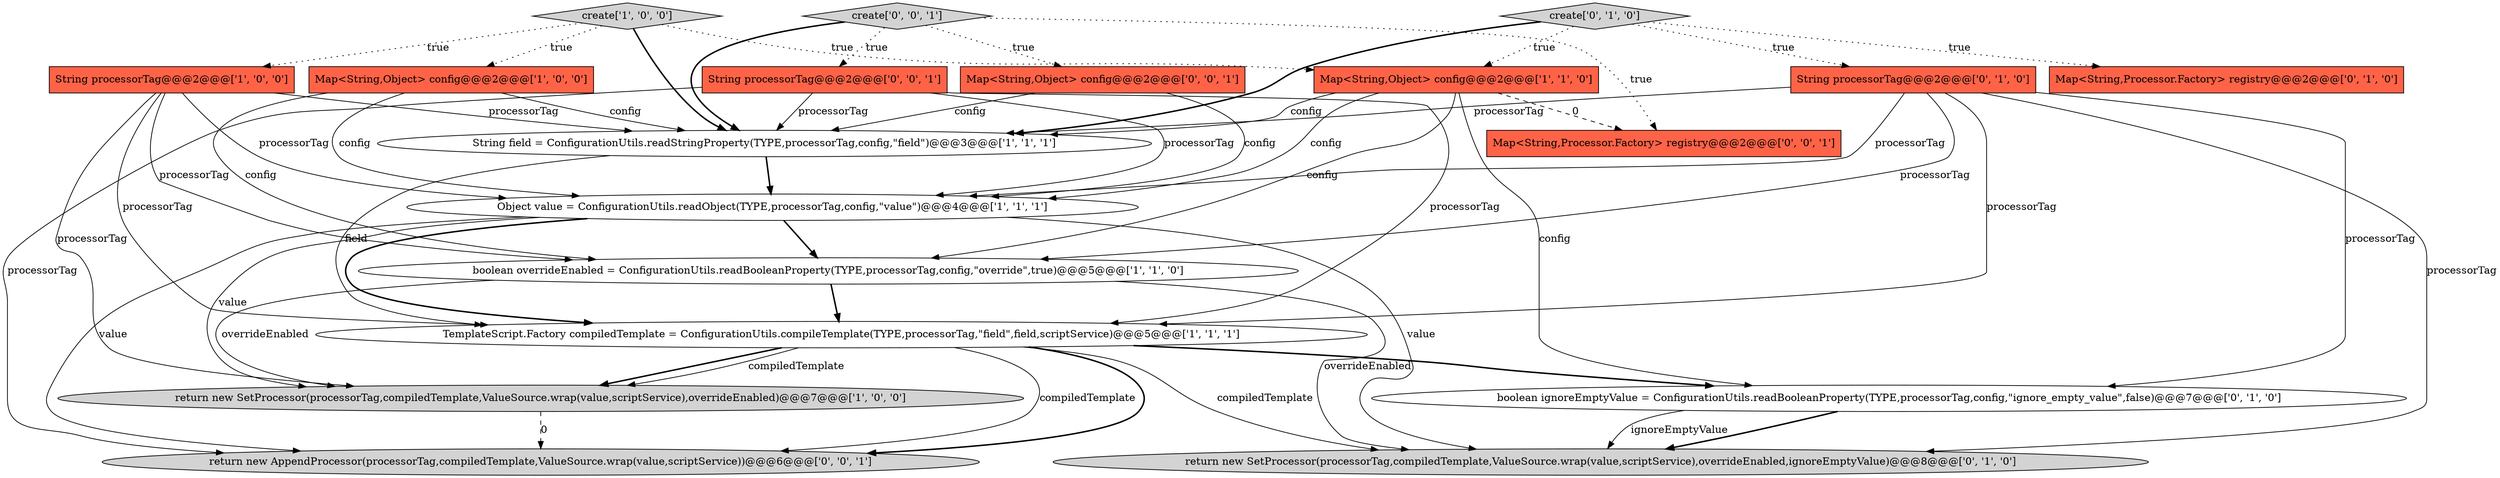 digraph {
6 [style = filled, label = "Map<String,Object> config@@@2@@@['1', '1', '0']", fillcolor = tomato, shape = box image = "AAA0AAABBB1BBB"];
4 [style = filled, label = "Map<String,Object> config@@@2@@@['1', '0', '0']", fillcolor = tomato, shape = box image = "AAA0AAABBB1BBB"];
7 [style = filled, label = "create['1', '0', '0']", fillcolor = lightgray, shape = diamond image = "AAA0AAABBB1BBB"];
13 [style = filled, label = "return new SetProcessor(processorTag,compiledTemplate,ValueSource.wrap(value,scriptService),overrideEnabled,ignoreEmptyValue)@@@8@@@['0', '1', '0']", fillcolor = lightgray, shape = ellipse image = "AAA1AAABBB2BBB"];
15 [style = filled, label = "String processorTag@@@2@@@['0', '0', '1']", fillcolor = tomato, shape = box image = "AAA0AAABBB3BBB"];
8 [style = filled, label = "Object value = ConfigurationUtils.readObject(TYPE,processorTag,config,\"value\")@@@4@@@['1', '1', '1']", fillcolor = white, shape = ellipse image = "AAA0AAABBB1BBB"];
2 [style = filled, label = "boolean overrideEnabled = ConfigurationUtils.readBooleanProperty(TYPE,processorTag,config,\"override\",true)@@@5@@@['1', '1', '0']", fillcolor = white, shape = ellipse image = "AAA0AAABBB1BBB"];
0 [style = filled, label = "String field = ConfigurationUtils.readStringProperty(TYPE,processorTag,config,\"field\")@@@3@@@['1', '1', '1']", fillcolor = white, shape = ellipse image = "AAA0AAABBB1BBB"];
5 [style = filled, label = "TemplateScript.Factory compiledTemplate = ConfigurationUtils.compileTemplate(TYPE,processorTag,\"field\",field,scriptService)@@@5@@@['1', '1', '1']", fillcolor = white, shape = ellipse image = "AAA0AAABBB1BBB"];
14 [style = filled, label = "Map<String,Object> config@@@2@@@['0', '0', '1']", fillcolor = tomato, shape = box image = "AAA0AAABBB3BBB"];
9 [style = filled, label = "create['0', '1', '0']", fillcolor = lightgray, shape = diamond image = "AAA0AAABBB2BBB"];
12 [style = filled, label = "String processorTag@@@2@@@['0', '1', '0']", fillcolor = tomato, shape = box image = "AAA0AAABBB2BBB"];
17 [style = filled, label = "create['0', '0', '1']", fillcolor = lightgray, shape = diamond image = "AAA0AAABBB3BBB"];
1 [style = filled, label = "String processorTag@@@2@@@['1', '0', '0']", fillcolor = tomato, shape = box image = "AAA0AAABBB1BBB"];
3 [style = filled, label = "return new SetProcessor(processorTag,compiledTemplate,ValueSource.wrap(value,scriptService),overrideEnabled)@@@7@@@['1', '0', '0']", fillcolor = lightgray, shape = ellipse image = "AAA0AAABBB1BBB"];
16 [style = filled, label = "Map<String,Processor.Factory> registry@@@2@@@['0', '0', '1']", fillcolor = tomato, shape = box image = "AAA0AAABBB3BBB"];
10 [style = filled, label = "boolean ignoreEmptyValue = ConfigurationUtils.readBooleanProperty(TYPE,processorTag,config,\"ignore_empty_value\",false)@@@7@@@['0', '1', '0']", fillcolor = white, shape = ellipse image = "AAA0AAABBB2BBB"];
18 [style = filled, label = "return new AppendProcessor(processorTag,compiledTemplate,ValueSource.wrap(value,scriptService))@@@6@@@['0', '0', '1']", fillcolor = lightgray, shape = ellipse image = "AAA0AAABBB3BBB"];
11 [style = filled, label = "Map<String,Processor.Factory> registry@@@2@@@['0', '1', '0']", fillcolor = tomato, shape = box image = "AAA0AAABBB2BBB"];
0->5 [style = solid, label="field"];
12->2 [style = solid, label="processorTag"];
12->10 [style = solid, label="processorTag"];
8->13 [style = solid, label="value"];
8->3 [style = solid, label="value"];
12->0 [style = solid, label="processorTag"];
7->4 [style = dotted, label="true"];
6->8 [style = solid, label="config"];
17->14 [style = dotted, label="true"];
8->5 [style = bold, label=""];
15->5 [style = solid, label="processorTag"];
17->16 [style = dotted, label="true"];
8->18 [style = solid, label="value"];
14->8 [style = solid, label="config"];
1->8 [style = solid, label="processorTag"];
15->18 [style = solid, label="processorTag"];
2->5 [style = bold, label=""];
9->11 [style = dotted, label="true"];
6->10 [style = solid, label="config"];
4->8 [style = solid, label="config"];
15->8 [style = solid, label="processorTag"];
7->1 [style = dotted, label="true"];
0->8 [style = bold, label=""];
9->0 [style = bold, label=""];
1->3 [style = solid, label="processorTag"];
1->2 [style = solid, label="processorTag"];
5->10 [style = bold, label=""];
9->6 [style = dotted, label="true"];
5->18 [style = solid, label="compiledTemplate"];
17->15 [style = dotted, label="true"];
1->0 [style = solid, label="processorTag"];
4->0 [style = solid, label="config"];
1->5 [style = solid, label="processorTag"];
12->13 [style = solid, label="processorTag"];
2->13 [style = solid, label="overrideEnabled"];
15->0 [style = solid, label="processorTag"];
8->2 [style = bold, label=""];
6->2 [style = solid, label="config"];
10->13 [style = bold, label=""];
5->13 [style = solid, label="compiledTemplate"];
7->0 [style = bold, label=""];
6->16 [style = dashed, label="0"];
4->2 [style = solid, label="config"];
10->13 [style = solid, label="ignoreEmptyValue"];
5->18 [style = bold, label=""];
2->3 [style = solid, label="overrideEnabled"];
3->18 [style = dashed, label="0"];
12->5 [style = solid, label="processorTag"];
5->3 [style = bold, label=""];
9->12 [style = dotted, label="true"];
5->3 [style = solid, label="compiledTemplate"];
12->8 [style = solid, label="processorTag"];
6->0 [style = solid, label="config"];
14->0 [style = solid, label="config"];
17->0 [style = bold, label=""];
7->6 [style = dotted, label="true"];
}
